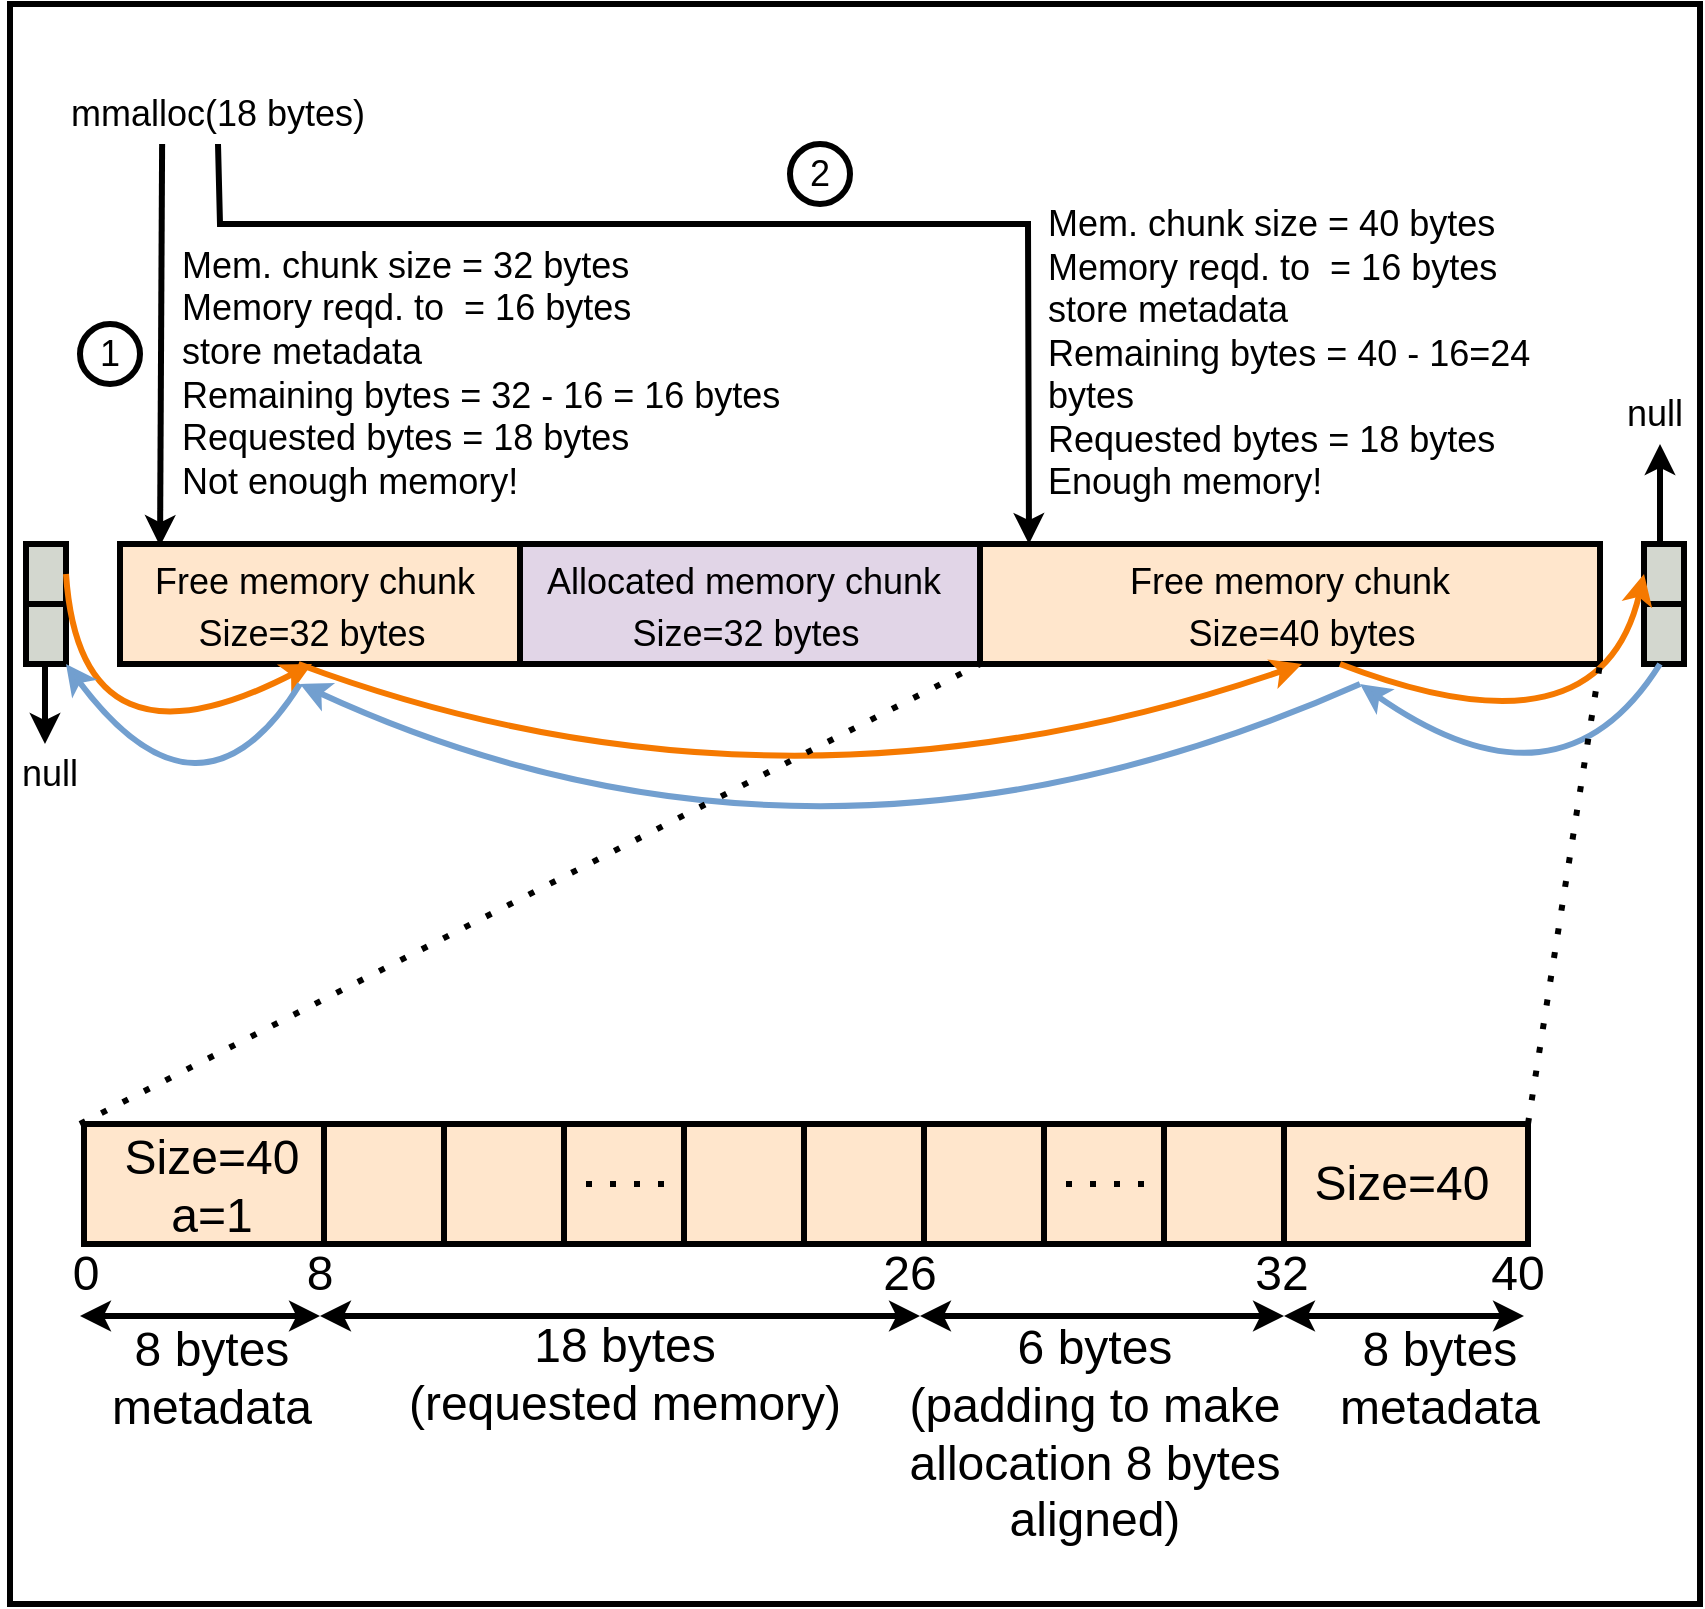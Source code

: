 <mxfile version="21.6.6" type="device">
  <diagram name="Page-1" id="aGrNsAUD6rLRG3-fpc4p">
    <mxGraphModel dx="1367" dy="795" grid="1" gridSize="10" guides="1" tooltips="1" connect="1" arrows="1" fold="1" page="1" pageScale="1" pageWidth="850" pageHeight="1100" math="0" shadow="0">
      <root>
        <mxCell id="0" />
        <mxCell id="1" parent="0" />
        <mxCell id="Dw3qF6tHwgRVVZFkppPR-229" value="" style="rounded=0;whiteSpace=wrap;html=1;strokeWidth=3;fillColor=none;" parent="1" vertex="1">
          <mxGeometry x="5" y="120" width="845" height="800" as="geometry" />
        </mxCell>
        <mxCell id="Dw3qF6tHwgRVVZFkppPR-96" value="" style="rounded=0;whiteSpace=wrap;html=1;strokeWidth=3;" parent="1" vertex="1">
          <mxGeometry x="42" y="680" width="718" height="60" as="geometry" />
        </mxCell>
        <mxCell id="Dw3qF6tHwgRVVZFkppPR-97" value="" style="rounded=0;whiteSpace=wrap;html=1;strokeWidth=3;fillColor=#ffe6cc;strokeColor=default;" parent="1" vertex="1">
          <mxGeometry x="42" y="680" width="128" height="60" as="geometry" />
        </mxCell>
        <mxCell id="Dw3qF6tHwgRVVZFkppPR-99" value="" style="rounded=0;whiteSpace=wrap;html=1;strokeWidth=3;fillColor=#ffe6cc;strokeColor=default;" parent="1" vertex="1">
          <mxGeometry x="162" y="680" width="60" height="60" as="geometry" />
        </mxCell>
        <mxCell id="Dw3qF6tHwgRVVZFkppPR-100" value="" style="rounded=0;whiteSpace=wrap;html=1;strokeWidth=3;fillColor=#ffe6cc;strokeColor=default;" parent="1" vertex="1">
          <mxGeometry x="222" y="680" width="60" height="60" as="geometry" />
        </mxCell>
        <mxCell id="Dw3qF6tHwgRVVZFkppPR-101" value="" style="rounded=0;whiteSpace=wrap;html=1;strokeWidth=3;fillColor=#ffe6cc;strokeColor=default;" parent="1" vertex="1">
          <mxGeometry x="282" y="680" width="60" height="60" as="geometry" />
        </mxCell>
        <mxCell id="Dw3qF6tHwgRVVZFkppPR-102" value="" style="rounded=0;whiteSpace=wrap;html=1;strokeWidth=3;fillColor=#ffe6cc;strokeColor=default;" parent="1" vertex="1">
          <mxGeometry x="342" y="680" width="60" height="60" as="geometry" />
        </mxCell>
        <mxCell id="Dw3qF6tHwgRVVZFkppPR-103" value="" style="rounded=0;whiteSpace=wrap;html=1;strokeWidth=3;fillColor=#ffe6cc;strokeColor=default;" parent="1" vertex="1">
          <mxGeometry x="402" y="680" width="60" height="60" as="geometry" />
        </mxCell>
        <mxCell id="Dw3qF6tHwgRVVZFkppPR-104" value="" style="rounded=0;whiteSpace=wrap;html=1;strokeWidth=3;fillColor=#ffe6cc;strokeColor=default;" parent="1" vertex="1">
          <mxGeometry x="462" y="680" width="60" height="60" as="geometry" />
        </mxCell>
        <mxCell id="Dw3qF6tHwgRVVZFkppPR-105" value="" style="rounded=0;whiteSpace=wrap;html=1;strokeWidth=3;fillColor=#ffe6cc;strokeColor=default;" parent="1" vertex="1">
          <mxGeometry x="522" y="680" width="60" height="60" as="geometry" />
        </mxCell>
        <mxCell id="Dw3qF6tHwgRVVZFkppPR-106" value="" style="rounded=0;whiteSpace=wrap;html=1;strokeWidth=3;fillColor=#ffe6cc;strokeColor=default;" parent="1" vertex="1">
          <mxGeometry x="582" y="680" width="60" height="60" as="geometry" />
        </mxCell>
        <mxCell id="Dw3qF6tHwgRVVZFkppPR-109" value="" style="rounded=0;whiteSpace=wrap;html=1;strokeWidth=3;fillColor=#ffe6cc;strokeColor=default;" parent="1" vertex="1">
          <mxGeometry x="642" y="680" width="122" height="60" as="geometry" />
        </mxCell>
        <mxCell id="Dw3qF6tHwgRVVZFkppPR-112" value="&lt;div&gt;&lt;font style=&quot;font-size: 24px;&quot;&gt;Size=40&lt;/font&gt;&lt;/div&gt;&lt;div&gt;&lt;font style=&quot;font-size: 24px;&quot;&gt;a=1&lt;br&gt;&lt;/font&gt;&lt;/div&gt;" style="text;html=1;strokeColor=none;fillColor=none;align=center;verticalAlign=middle;whiteSpace=wrap;rounded=0;" parent="1" vertex="1">
          <mxGeometry x="76" y="696" width="60" height="30" as="geometry" />
        </mxCell>
        <mxCell id="Dw3qF6tHwgRVVZFkppPR-133" value="" style="rounded=0;whiteSpace=wrap;html=1;strokeWidth=3;" parent="1" vertex="1">
          <mxGeometry x="70" y="390" width="730" height="60" as="geometry" />
        </mxCell>
        <mxCell id="Dw3qF6tHwgRVVZFkppPR-137" value="" style="rounded=0;whiteSpace=wrap;html=1;strokeWidth=3;fillColor=#ffe6cc;strokeColor=default;" parent="1" vertex="1">
          <mxGeometry x="60" y="390" width="210" height="60" as="geometry" />
        </mxCell>
        <mxCell id="Dw3qF6tHwgRVVZFkppPR-138" value="" style="rounded=0;whiteSpace=wrap;html=1;strokeWidth=3;fillColor=#e1d5e7;" parent="1" vertex="1">
          <mxGeometry x="260" y="390" width="260" height="60" as="geometry" />
        </mxCell>
        <mxCell id="Dw3qF6tHwgRVVZFkppPR-142" value="" style="rounded=0;whiteSpace=wrap;html=1;strokeWidth=3;fillColor=#ffe6cc;strokeColor=default;" parent="1" vertex="1">
          <mxGeometry x="490" y="390" width="310" height="60" as="geometry" />
        </mxCell>
        <mxCell id="Dw3qF6tHwgRVVZFkppPR-161" value="&lt;div&gt;&lt;font style=&quot;font-size: 18px;&quot;&gt;Free memory chunk&lt;/font&gt;&lt;/div&gt;" style="text;html=1;strokeColor=none;fillColor=none;align=center;verticalAlign=middle;whiteSpace=wrap;rounded=0;" parent="1" vertex="1">
          <mxGeometry x="70" y="394" width="175" height="30" as="geometry" />
        </mxCell>
        <mxCell id="Dw3qF6tHwgRVVZFkppPR-162" value="&lt;font style=&quot;font-size: 18px;&quot;&gt;Free memory chunk&lt;/font&gt;" style="text;html=1;strokeColor=none;fillColor=none;align=center;verticalAlign=middle;whiteSpace=wrap;rounded=0;" parent="1" vertex="1">
          <mxGeometry x="556" y="394" width="178" height="30" as="geometry" />
        </mxCell>
        <mxCell id="Dw3qF6tHwgRVVZFkppPR-163" value="&lt;font style=&quot;font-size: 18px;&quot;&gt;Allocated memory chunk&lt;/font&gt;" style="text;html=1;strokeColor=none;fillColor=none;align=center;verticalAlign=middle;whiteSpace=wrap;rounded=0;" parent="1" vertex="1">
          <mxGeometry x="267.25" y="394" width="209.5" height="30" as="geometry" />
        </mxCell>
        <mxCell id="Dw3qF6tHwgRVVZFkppPR-171" value="&lt;font style=&quot;font-size: 18px;&quot;&gt;Size=32 bytes&lt;br&gt;&lt;/font&gt;" style="text;html=1;strokeColor=none;fillColor=none;align=center;verticalAlign=middle;whiteSpace=wrap;rounded=0;" parent="1" vertex="1">
          <mxGeometry x="67" y="420" width="178" height="30" as="geometry" />
        </mxCell>
        <mxCell id="Dw3qF6tHwgRVVZFkppPR-172" value="&lt;font style=&quot;font-size: 18px;&quot;&gt;Size=32 bytes&lt;br&gt;&lt;/font&gt;" style="text;html=1;strokeColor=none;fillColor=none;align=center;verticalAlign=middle;whiteSpace=wrap;rounded=0;" parent="1" vertex="1">
          <mxGeometry x="284" y="420" width="178" height="30" as="geometry" />
        </mxCell>
        <mxCell id="Dw3qF6tHwgRVVZFkppPR-173" value="&lt;font style=&quot;font-size: 18px;&quot;&gt;Size=40 bytes&lt;br&gt;&lt;/font&gt;" style="text;html=1;strokeColor=none;fillColor=none;align=center;verticalAlign=middle;whiteSpace=wrap;rounded=0;" parent="1" vertex="1">
          <mxGeometry x="562" y="420" width="178" height="30" as="geometry" />
        </mxCell>
        <mxCell id="Dw3qF6tHwgRVVZFkppPR-174" value="&lt;font style=&quot;font-size: 18px;&quot;&gt;mmalloc(18 bytes)&lt;br&gt;&lt;/font&gt;" style="text;html=1;strokeColor=none;fillColor=none;align=center;verticalAlign=middle;whiteSpace=wrap;rounded=0;" parent="1" vertex="1">
          <mxGeometry x="20" y="160" width="178" height="30" as="geometry" />
        </mxCell>
        <mxCell id="Dw3qF6tHwgRVVZFkppPR-180" value="" style="endArrow=classic;html=1;rounded=0;exitX=0.343;exitY=1;exitDx=0;exitDy=0;entryX=0.439;entryY=0.017;entryDx=0;entryDy=0;entryPerimeter=0;strokeWidth=3;exitPerimeter=0;" parent="1" source="Dw3qF6tHwgRVVZFkppPR-174" edge="1">
          <mxGeometry width="50" height="50" relative="1" as="geometry">
            <mxPoint x="80" y="230" as="sourcePoint" />
            <mxPoint x="80.02" y="391.02" as="targetPoint" />
          </mxGeometry>
        </mxCell>
        <mxCell id="Dw3qF6tHwgRVVZFkppPR-181" value="&lt;div align=&quot;left&quot;&gt;&lt;font style=&quot;font-size: 18px;&quot;&gt;Mem. chunk size = 32 bytes&lt;/font&gt;&lt;br&gt;&lt;/div&gt;&lt;div align=&quot;left&quot;&gt;&lt;font style=&quot;font-size: 18px;&quot;&gt;Memory reqd. to&amp;nbsp; &lt;/font&gt;&lt;font style=&quot;font-size: 18px;&quot;&gt;= 16 bytes&lt;/font&gt;&lt;/div&gt;&lt;div align=&quot;left&quot;&gt;&lt;font style=&quot;font-size: 18px;&quot;&gt;store metadata &amp;nbsp;&amp;nbsp;&amp;nbsp;&amp;nbsp;&amp;nbsp; &lt;br&gt;&lt;/font&gt;&lt;/div&gt;&lt;div align=&quot;left&quot;&gt;&lt;font style=&quot;font-size: 18px;&quot;&gt;Remaining bytes = 32 - 16 = 16 bytes&lt;/font&gt;&lt;/div&gt;&lt;div align=&quot;left&quot;&gt;&lt;font style=&quot;font-size: 18px;&quot;&gt;Requested bytes = 18 bytes&lt;/font&gt;&lt;/div&gt;&lt;div align=&quot;left&quot;&gt;&lt;font style=&quot;font-size: 18px;&quot;&gt;Not enough memory!&lt;/font&gt;&lt;/div&gt;" style="text;html=1;strokeColor=none;fillColor=none;align=left;verticalAlign=middle;whiteSpace=wrap;rounded=0;" parent="1" vertex="1">
          <mxGeometry x="88.63" y="290" width="322.75" height="30" as="geometry" />
        </mxCell>
        <mxCell id="Dw3qF6tHwgRVVZFkppPR-182" value="" style="rounded=0;whiteSpace=wrap;html=1;strokeWidth=3;fillColor=#d3d7cf;" parent="1" vertex="1">
          <mxGeometry x="13" y="390" width="20" height="60" as="geometry" />
        </mxCell>
        <mxCell id="Dw3qF6tHwgRVVZFkppPR-183" value="" style="endArrow=none;html=1;rounded=0;strokeWidth=3;entryX=1;entryY=0.5;entryDx=0;entryDy=0;" parent="1" target="Dw3qF6tHwgRVVZFkppPR-182" edge="1">
          <mxGeometry width="50" height="50" relative="1" as="geometry">
            <mxPoint x="13" y="420" as="sourcePoint" />
            <mxPoint x="63" y="370" as="targetPoint" />
          </mxGeometry>
        </mxCell>
        <mxCell id="Dw3qF6tHwgRVVZFkppPR-184" value="" style="rounded=0;whiteSpace=wrap;html=1;strokeWidth=3;fillColor=#d3d7cf;" parent="1" vertex="1">
          <mxGeometry x="822" y="390" width="20" height="60" as="geometry" />
        </mxCell>
        <mxCell id="Dw3qF6tHwgRVVZFkppPR-185" value="" style="endArrow=none;html=1;rounded=0;strokeWidth=3;entryX=1;entryY=0.5;entryDx=0;entryDy=0;" parent="1" target="Dw3qF6tHwgRVVZFkppPR-184" edge="1">
          <mxGeometry width="50" height="50" relative="1" as="geometry">
            <mxPoint x="822" y="420" as="sourcePoint" />
            <mxPoint x="872" y="370" as="targetPoint" />
          </mxGeometry>
        </mxCell>
        <mxCell id="Dw3qF6tHwgRVVZFkppPR-187" value="" style="endArrow=classic;html=1;rounded=0;strokeWidth=3;" parent="1" edge="1">
          <mxGeometry width="50" height="50" relative="1" as="geometry">
            <mxPoint x="22.5" y="450" as="sourcePoint" />
            <mxPoint x="22.5" y="490" as="targetPoint" />
          </mxGeometry>
        </mxCell>
        <mxCell id="Dw3qF6tHwgRVVZFkppPR-188" value="&lt;font style=&quot;font-size: 18px;&quot;&gt;null&lt;br&gt;&lt;/font&gt;" style="text;html=1;strokeColor=none;fillColor=none;align=center;verticalAlign=middle;whiteSpace=wrap;rounded=0;" parent="1" vertex="1">
          <mxGeometry y="490" width="50" height="30" as="geometry" />
        </mxCell>
        <mxCell id="Dw3qF6tHwgRVVZFkppPR-191" value="" style="curved=1;endArrow=classic;html=1;rounded=0;strokeWidth=3;exitX=1;exitY=0.25;exitDx=0;exitDy=0;entryX=0.5;entryY=1;entryDx=0;entryDy=0;strokeColor=#f57900;" parent="1" source="Dw3qF6tHwgRVVZFkppPR-182" target="Dw3qF6tHwgRVVZFkppPR-171" edge="1">
          <mxGeometry width="50" height="50" relative="1" as="geometry">
            <mxPoint x="420" y="610" as="sourcePoint" />
            <mxPoint x="470" y="560" as="targetPoint" />
            <Array as="points">
              <mxPoint x="40" y="510" />
            </Array>
          </mxGeometry>
        </mxCell>
        <mxCell id="Dw3qF6tHwgRVVZFkppPR-192" value="" style="curved=1;endArrow=classic;html=1;rounded=0;strokeWidth=3;exitX=1;exitY=0.25;exitDx=0;exitDy=0;entryX=0.5;entryY=1;entryDx=0;entryDy=0;strokeColor=#f57900;" parent="1" target="Dw3qF6tHwgRVVZFkppPR-173" edge="1">
          <mxGeometry width="50" height="50" relative="1" as="geometry">
            <mxPoint x="149.25" y="450" as="sourcePoint" />
            <mxPoint x="265.25" y="495" as="targetPoint" />
            <Array as="points">
              <mxPoint x="390" y="540" />
            </Array>
          </mxGeometry>
        </mxCell>
        <mxCell id="Dw3qF6tHwgRVVZFkppPR-193" value="" style="curved=1;endArrow=classic;html=1;rounded=0;strokeWidth=3;exitX=1;exitY=0.25;exitDx=0;exitDy=0;entryX=0;entryY=0.25;entryDx=0;entryDy=0;strokeColor=#f57900;" parent="1" target="Dw3qF6tHwgRVVZFkppPR-184" edge="1">
          <mxGeometry width="50" height="50" relative="1" as="geometry">
            <mxPoint x="670" y="450" as="sourcePoint" />
            <mxPoint x="1191.75" y="450" as="targetPoint" />
            <Array as="points">
              <mxPoint x="800" y="500" />
            </Array>
          </mxGeometry>
        </mxCell>
        <mxCell id="Dw3qF6tHwgRVVZFkppPR-194" value="" style="endArrow=classic;html=1;rounded=0;strokeWidth=3;" parent="1" edge="1">
          <mxGeometry width="50" height="50" relative="1" as="geometry">
            <mxPoint x="830" y="390" as="sourcePoint" />
            <mxPoint x="830" y="340" as="targetPoint" />
          </mxGeometry>
        </mxCell>
        <mxCell id="Dw3qF6tHwgRVVZFkppPR-195" value="&lt;font style=&quot;font-size: 18px;&quot;&gt;null&lt;br&gt;&lt;/font&gt;" style="text;html=1;strokeColor=none;fillColor=none;align=center;verticalAlign=middle;whiteSpace=wrap;rounded=0;" parent="1" vertex="1">
          <mxGeometry x="807" y="310" width="41" height="30" as="geometry" />
        </mxCell>
        <mxCell id="Dw3qF6tHwgRVVZFkppPR-196" value="" style="curved=1;endArrow=classic;html=1;rounded=0;exitX=0.5;exitY=1;exitDx=0;exitDy=0;strokeWidth=3;strokeColor=#729fcf;" parent="1" edge="1">
          <mxGeometry width="50" height="50" relative="1" as="geometry">
            <mxPoint x="830" y="450" as="sourcePoint" />
            <mxPoint x="680" y="460" as="targetPoint" />
            <Array as="points">
              <mxPoint x="780" y="530" />
            </Array>
          </mxGeometry>
        </mxCell>
        <mxCell id="Dw3qF6tHwgRVVZFkppPR-197" value="" style="curved=1;endArrow=classic;html=1;rounded=0;exitX=0.5;exitY=1;exitDx=0;exitDy=0;strokeWidth=3;strokeColor=#729fcf;" parent="1" edge="1">
          <mxGeometry width="50" height="50" relative="1" as="geometry">
            <mxPoint x="680" y="460" as="sourcePoint" />
            <mxPoint x="150" y="460" as="targetPoint" />
            <Array as="points">
              <mxPoint x="410" y="580" />
            </Array>
          </mxGeometry>
        </mxCell>
        <mxCell id="Dw3qF6tHwgRVVZFkppPR-198" value="" style="curved=1;endArrow=classic;html=1;rounded=0;exitX=0.5;exitY=1;exitDx=0;exitDy=0;strokeWidth=3;entryX=1;entryY=1;entryDx=0;entryDy=0;strokeColor=#729fcf;" parent="1" target="Dw3qF6tHwgRVVZFkppPR-182" edge="1">
          <mxGeometry width="50" height="50" relative="1" as="geometry">
            <mxPoint x="150" y="460" as="sourcePoint" />
            <mxPoint y="470" as="targetPoint" />
            <Array as="points">
              <mxPoint x="100" y="540" />
            </Array>
          </mxGeometry>
        </mxCell>
        <mxCell id="Dw3qF6tHwgRVVZFkppPR-199" value="&lt;font style=&quot;font-size: 18px;&quot;&gt;1&lt;/font&gt;" style="ellipse;whiteSpace=wrap;html=1;aspect=fixed;strokeWidth=3;" parent="1" vertex="1">
          <mxGeometry x="40" y="280" width="30" height="30" as="geometry" />
        </mxCell>
        <mxCell id="Dw3qF6tHwgRVVZFkppPR-201" value="" style="endArrow=classic;html=1;rounded=0;strokeWidth=3;exitX=0.5;exitY=1;exitDx=0;exitDy=0;entryX=0.079;entryY=0;entryDx=0;entryDy=0;entryPerimeter=0;" parent="1" source="Dw3qF6tHwgRVVZFkppPR-174" target="Dw3qF6tHwgRVVZFkppPR-142" edge="1">
          <mxGeometry width="50" height="50" relative="1" as="geometry">
            <mxPoint x="90" y="240" as="sourcePoint" />
            <mxPoint x="580" y="390" as="targetPoint" />
            <Array as="points">
              <mxPoint x="110" y="230" />
              <mxPoint x="514" y="230" />
            </Array>
          </mxGeometry>
        </mxCell>
        <mxCell id="Dw3qF6tHwgRVVZFkppPR-202" value="&lt;font style=&quot;font-size: 18px;&quot;&gt;2&lt;/font&gt;" style="ellipse;whiteSpace=wrap;html=1;aspect=fixed;strokeWidth=3;" parent="1" vertex="1">
          <mxGeometry x="395" y="190" width="30" height="30" as="geometry" />
        </mxCell>
        <mxCell id="Dw3qF6tHwgRVVZFkppPR-203" value="&lt;div align=&quot;left&quot;&gt;&lt;font style=&quot;font-size: 18px;&quot;&gt;Mem. chunk size = 40 bytes&lt;/font&gt;&lt;br&gt;&lt;/div&gt;&lt;div align=&quot;left&quot;&gt;&lt;font style=&quot;font-size: 18px;&quot;&gt;Memory reqd. to&amp;nbsp; &lt;/font&gt;&lt;font style=&quot;font-size: 18px;&quot;&gt;= 16 bytes&lt;/font&gt;&lt;/div&gt;&lt;div align=&quot;left&quot;&gt;&lt;font style=&quot;font-size: 18px;&quot;&gt;store metadata &amp;nbsp;&amp;nbsp;&amp;nbsp;&amp;nbsp;&amp;nbsp; &lt;br&gt;&lt;/font&gt;&lt;/div&gt;&lt;div align=&quot;left&quot;&gt;&lt;font style=&quot;font-size: 18px;&quot;&gt;Remaining bytes = 40 - 16=24 bytes&lt;/font&gt;&lt;/div&gt;&lt;div align=&quot;left&quot;&gt;&lt;font style=&quot;font-size: 18px;&quot;&gt;Requested bytes = 18 bytes&lt;/font&gt;&lt;/div&gt;&lt;div align=&quot;left&quot;&gt;&lt;font style=&quot;font-size: 18px;&quot;&gt;Enough memory!&lt;/font&gt;&lt;/div&gt;" style="text;html=1;strokeColor=none;fillColor=none;align=left;verticalAlign=middle;whiteSpace=wrap;rounded=0;" parent="1" vertex="1">
          <mxGeometry x="522" y="280" width="290" height="30" as="geometry" />
        </mxCell>
        <mxCell id="Dw3qF6tHwgRVVZFkppPR-204" value="" style="endArrow=none;dashed=1;html=1;dashPattern=1 3;strokeWidth=3;rounded=0;entryX=0;entryY=1;entryDx=0;entryDy=0;" parent="1" target="Dw3qF6tHwgRVVZFkppPR-142" edge="1">
          <mxGeometry width="50" height="50" relative="1" as="geometry">
            <mxPoint x="40" y="680" as="sourcePoint" />
            <mxPoint x="90" y="630" as="targetPoint" />
          </mxGeometry>
        </mxCell>
        <mxCell id="Dw3qF6tHwgRVVZFkppPR-205" value="" style="endArrow=none;dashed=1;html=1;dashPattern=1 3;strokeWidth=3;rounded=0;exitX=1;exitY=0;exitDx=0;exitDy=0;" parent="1" source="Dw3qF6tHwgRVVZFkppPR-109" edge="1">
          <mxGeometry width="50" height="50" relative="1" as="geometry">
            <mxPoint x="50" y="690" as="sourcePoint" />
            <mxPoint x="800" y="450" as="targetPoint" />
          </mxGeometry>
        </mxCell>
        <mxCell id="Dw3qF6tHwgRVVZFkppPR-207" value="&lt;div&gt;&lt;font style=&quot;font-size: 24px;&quot;&gt;Size=40&lt;/font&gt;&lt;/div&gt;" style="text;html=1;strokeColor=none;fillColor=none;align=center;verticalAlign=middle;whiteSpace=wrap;rounded=0;" parent="1" vertex="1">
          <mxGeometry x="671" y="695" width="60" height="30" as="geometry" />
        </mxCell>
        <mxCell id="Dw3qF6tHwgRVVZFkppPR-208" value="&lt;font style=&quot;font-size: 24px;&quot;&gt;0&lt;/font&gt;" style="text;html=1;strokeColor=none;fillColor=none;align=center;verticalAlign=middle;whiteSpace=wrap;rounded=0;" parent="1" vertex="1">
          <mxGeometry x="13" y="740" width="60" height="30" as="geometry" />
        </mxCell>
        <mxCell id="Dw3qF6tHwgRVVZFkppPR-209" value="&lt;font style=&quot;font-size: 24px;&quot;&gt;8&lt;/font&gt;" style="text;html=1;strokeColor=none;fillColor=none;align=center;verticalAlign=middle;whiteSpace=wrap;rounded=0;" parent="1" vertex="1">
          <mxGeometry x="130" y="740" width="60" height="30" as="geometry" />
        </mxCell>
        <mxCell id="Dw3qF6tHwgRVVZFkppPR-210" value="&lt;font style=&quot;font-size: 24px;&quot;&gt;26&lt;/font&gt;" style="text;html=1;strokeColor=none;fillColor=none;align=center;verticalAlign=middle;whiteSpace=wrap;rounded=0;" parent="1" vertex="1">
          <mxGeometry x="425" y="740" width="60" height="30" as="geometry" />
        </mxCell>
        <mxCell id="Dw3qF6tHwgRVVZFkppPR-211" value="&lt;font style=&quot;font-size: 24px;&quot;&gt;32&lt;/font&gt;" style="text;html=1;strokeColor=none;fillColor=none;align=center;verticalAlign=middle;whiteSpace=wrap;rounded=0;" parent="1" vertex="1">
          <mxGeometry x="611" y="740" width="60" height="30" as="geometry" />
        </mxCell>
        <mxCell id="Dw3qF6tHwgRVVZFkppPR-212" value="&lt;font style=&quot;font-size: 24px;&quot;&gt;40&lt;/font&gt;" style="text;html=1;strokeColor=none;fillColor=none;align=center;verticalAlign=middle;whiteSpace=wrap;rounded=0;" parent="1" vertex="1">
          <mxGeometry x="740" y="740" width="38" height="30" as="geometry" />
        </mxCell>
        <mxCell id="Dw3qF6tHwgRVVZFkppPR-215" value="" style="endArrow=classic;startArrow=classic;html=1;rounded=0;strokeWidth=3;" parent="1" edge="1">
          <mxGeometry width="50" height="50" relative="1" as="geometry">
            <mxPoint x="160" y="776" as="sourcePoint" />
            <mxPoint x="460" y="776" as="targetPoint" />
          </mxGeometry>
        </mxCell>
        <mxCell id="Dw3qF6tHwgRVVZFkppPR-216" value="&lt;div&gt;&lt;font style=&quot;font-size: 24px;&quot;&gt;18 bytes&lt;br&gt;&lt;/font&gt;&lt;/div&gt;&lt;div&gt;&lt;font style=&quot;font-size: 24px;&quot;&gt;(requested memory)&lt;br&gt;&lt;/font&gt;&lt;/div&gt;" style="text;html=1;strokeColor=none;fillColor=none;align=center;verticalAlign=middle;whiteSpace=wrap;rounded=0;" parent="1" vertex="1">
          <mxGeometry x="174.5" y="790" width="275" height="30" as="geometry" />
        </mxCell>
        <mxCell id="Dw3qF6tHwgRVVZFkppPR-217" value="" style="endArrow=none;dashed=1;html=1;dashPattern=1 3;strokeWidth=3;rounded=0;" parent="1" edge="1">
          <mxGeometry width="50" height="50" relative="1" as="geometry">
            <mxPoint x="293" y="710" as="sourcePoint" />
            <mxPoint x="343" y="710" as="targetPoint" />
            <Array as="points">
              <mxPoint x="331" y="710" />
            </Array>
          </mxGeometry>
        </mxCell>
        <mxCell id="Dw3qF6tHwgRVVZFkppPR-218" value="" style="endArrow=none;dashed=1;html=1;dashPattern=1 3;strokeWidth=3;rounded=0;" parent="1" edge="1">
          <mxGeometry width="50" height="50" relative="1" as="geometry">
            <mxPoint x="533" y="710" as="sourcePoint" />
            <mxPoint x="583" y="710" as="targetPoint" />
            <Array as="points">
              <mxPoint x="571" y="710" />
            </Array>
          </mxGeometry>
        </mxCell>
        <mxCell id="Dw3qF6tHwgRVVZFkppPR-219" value="" style="endArrow=classic;startArrow=classic;html=1;rounded=0;strokeWidth=3;" parent="1" edge="1">
          <mxGeometry width="50" height="50" relative="1" as="geometry">
            <mxPoint x="460" y="776" as="sourcePoint" />
            <mxPoint x="642" y="776" as="targetPoint" />
          </mxGeometry>
        </mxCell>
        <mxCell id="Dw3qF6tHwgRVVZFkppPR-220" value="&lt;div&gt;&lt;font style=&quot;font-size: 24px;&quot;&gt;6 bytes&lt;br&gt;&lt;/font&gt;&lt;/div&gt;&lt;div&gt;&lt;font style=&quot;font-size: 24px;&quot;&gt;(padding to make&lt;/font&gt;&lt;/div&gt;&lt;div&gt;&lt;font style=&quot;font-size: 24px;&quot;&gt;allocation 8 bytes&lt;/font&gt;&lt;/div&gt;&lt;div&gt;&lt;font style=&quot;font-size: 24px;&quot;&gt;aligned)&lt;br&gt;&lt;/font&gt;&lt;/div&gt;" style="text;html=1;strokeColor=none;fillColor=none;align=center;verticalAlign=middle;whiteSpace=wrap;rounded=0;" parent="1" vertex="1">
          <mxGeometry x="410" y="820" width="275" height="30" as="geometry" />
        </mxCell>
        <mxCell id="Dw3qF6tHwgRVVZFkppPR-222" value="" style="endArrow=classic;startArrow=classic;html=1;rounded=0;strokeWidth=3;" parent="1" edge="1">
          <mxGeometry width="50" height="50" relative="1" as="geometry">
            <mxPoint x="40" y="776" as="sourcePoint" />
            <mxPoint x="160" y="776" as="targetPoint" />
          </mxGeometry>
        </mxCell>
        <mxCell id="Dw3qF6tHwgRVVZFkppPR-224" value="&lt;div&gt;&lt;font style=&quot;font-size: 24px;&quot;&gt;8 bytes&lt;br&gt;&lt;/font&gt;&lt;/div&gt;&lt;div&gt;&lt;font style=&quot;font-size: 24px;&quot;&gt;metadata&lt;br&gt;&lt;/font&gt;&lt;/div&gt;" style="text;html=1;strokeColor=none;fillColor=none;align=center;verticalAlign=middle;whiteSpace=wrap;rounded=0;" parent="1" vertex="1">
          <mxGeometry x="36" y="792" width="140" height="30" as="geometry" />
        </mxCell>
        <mxCell id="Dw3qF6tHwgRVVZFkppPR-225" value="" style="endArrow=classic;startArrow=classic;html=1;rounded=0;strokeWidth=3;" parent="1" edge="1">
          <mxGeometry width="50" height="50" relative="1" as="geometry">
            <mxPoint x="642" y="776" as="sourcePoint" />
            <mxPoint x="762" y="776" as="targetPoint" />
          </mxGeometry>
        </mxCell>
        <mxCell id="Dw3qF6tHwgRVVZFkppPR-228" value="&lt;div&gt;&lt;font style=&quot;font-size: 24px;&quot;&gt;8 bytes&lt;br&gt;&lt;/font&gt;&lt;/div&gt;&lt;div&gt;&lt;font style=&quot;font-size: 24px;&quot;&gt;metadata&lt;br&gt;&lt;/font&gt;&lt;/div&gt;" style="text;html=1;strokeColor=none;fillColor=none;align=center;verticalAlign=middle;whiteSpace=wrap;rounded=0;" parent="1" vertex="1">
          <mxGeometry x="650" y="792" width="140" height="30" as="geometry" />
        </mxCell>
      </root>
    </mxGraphModel>
  </diagram>
</mxfile>
